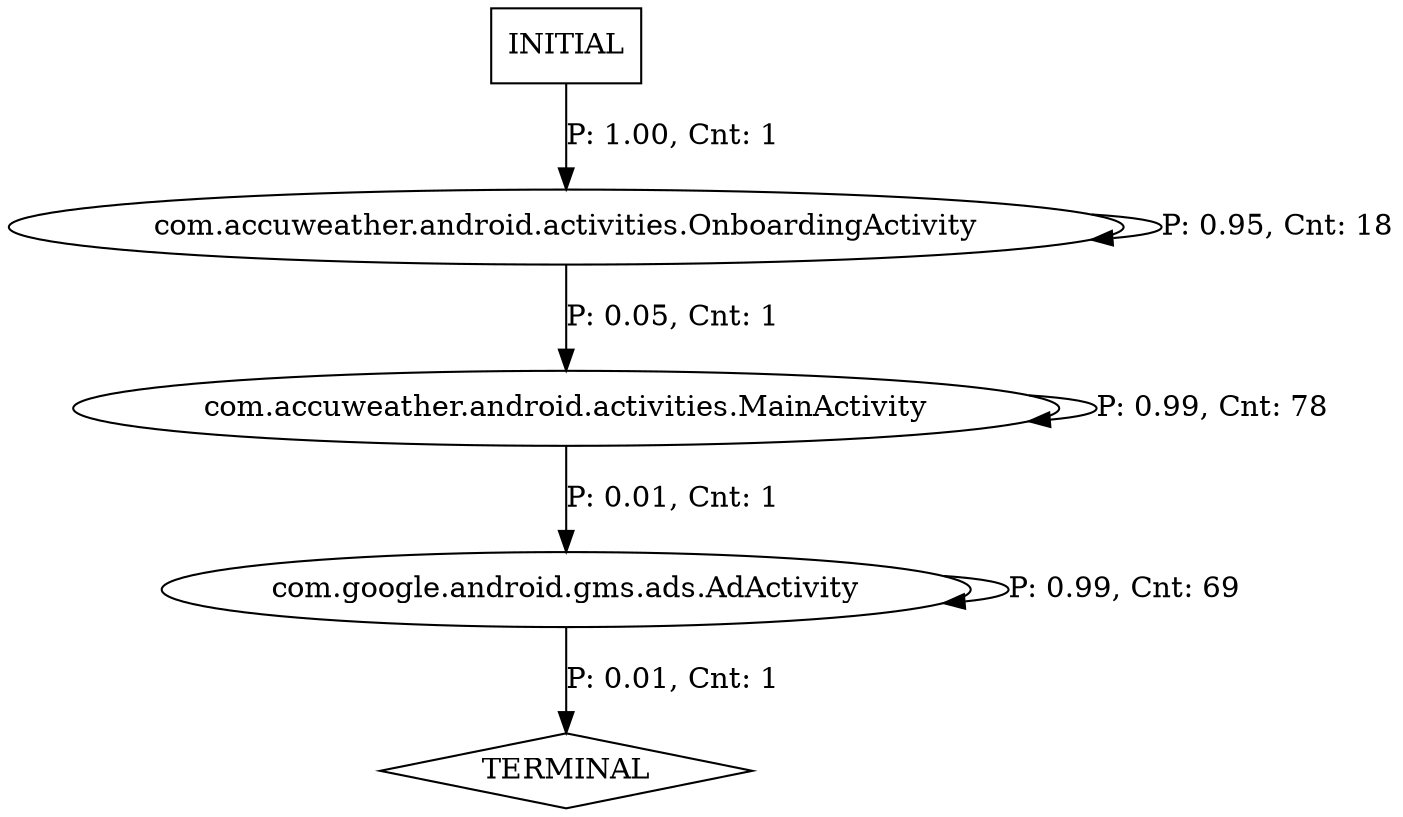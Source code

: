 digraph G {
  0 [label="com.accuweather.android.activities.MainActivity"];
  1 [label="com.accuweather.android.activities.OnboardingActivity"];
  2 [label="com.google.android.gms.ads.AdActivity"];
  3 [label="TERMINAL",shape=diamond];
  4 [label="INITIAL",shape=box];
0->0 [label="P: 0.99, Cnt: 78"];
0->2 [label="P: 0.01, Cnt: 1"];
1->0 [label="P: 0.05, Cnt: 1"];
1->1 [label="P: 0.95, Cnt: 18"];
2->2 [label="P: 0.99, Cnt: 69"];
2->3 [label="P: 0.01, Cnt: 1"];
4->1 [label="P: 1.00, Cnt: 1"];
}
